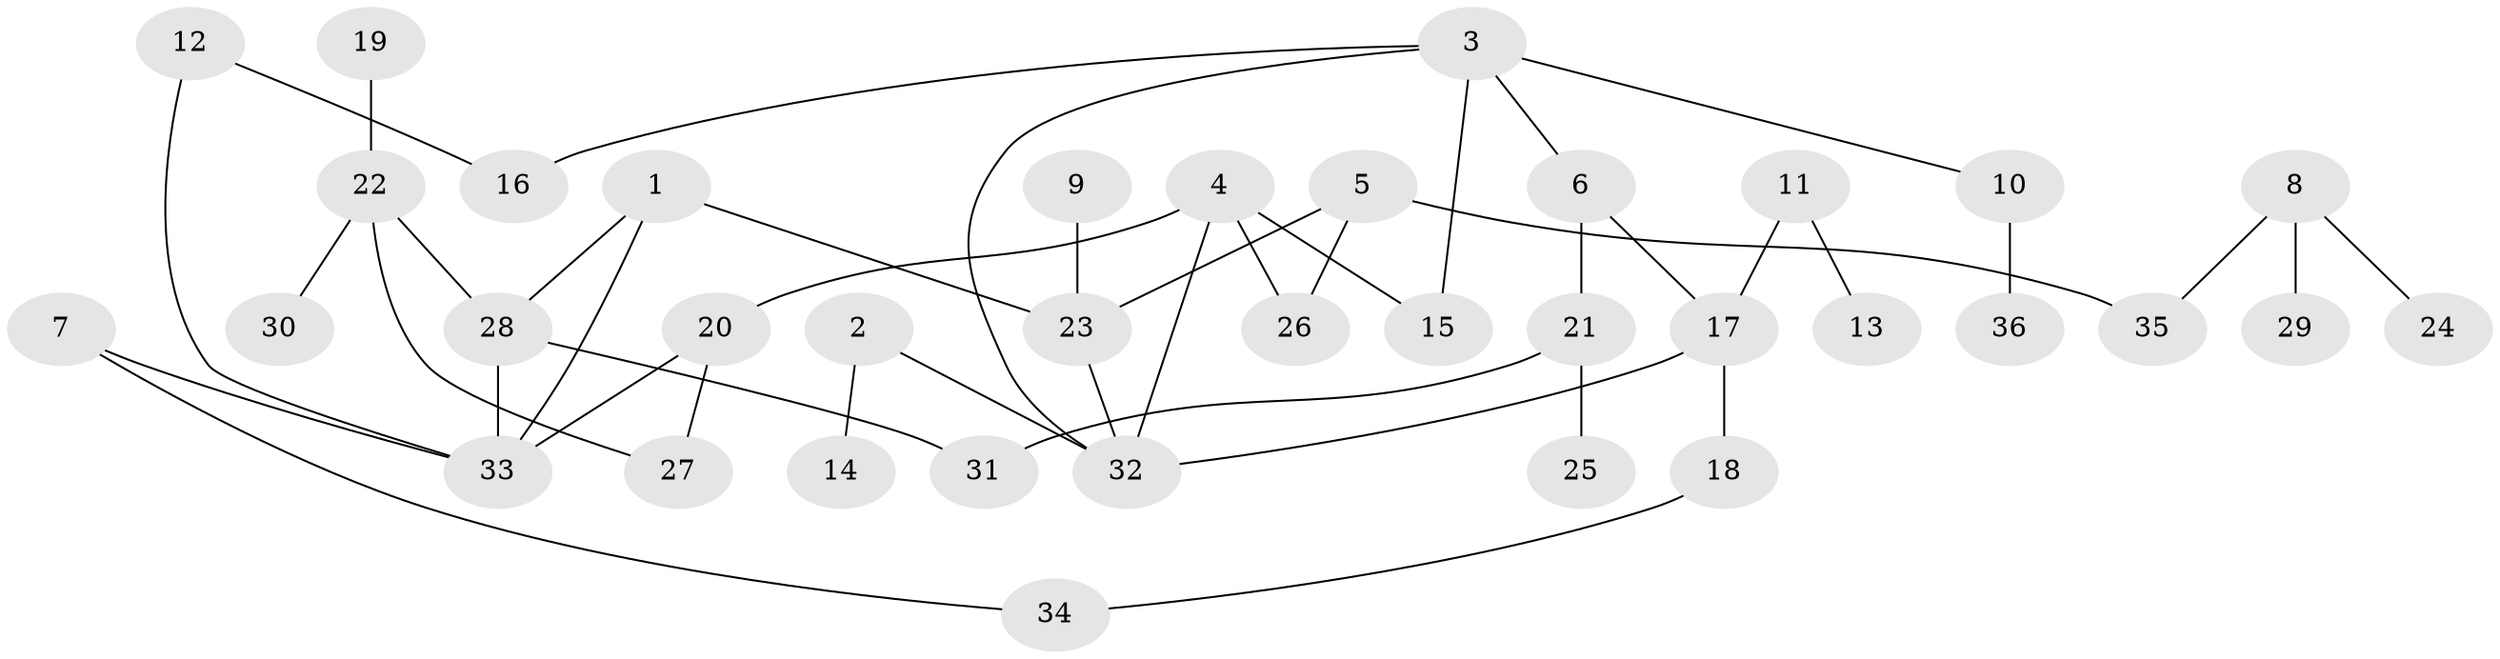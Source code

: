 // original degree distribution, {5: 0.056338028169014086, 3: 0.18309859154929578, 7: 0.014084507042253521, 2: 0.29577464788732394, 4: 0.07042253521126761, 6: 0.014084507042253521, 1: 0.36619718309859156}
// Generated by graph-tools (version 1.1) at 2025/01/03/09/25 03:01:01]
// undirected, 36 vertices, 44 edges
graph export_dot {
graph [start="1"]
  node [color=gray90,style=filled];
  1;
  2;
  3;
  4;
  5;
  6;
  7;
  8;
  9;
  10;
  11;
  12;
  13;
  14;
  15;
  16;
  17;
  18;
  19;
  20;
  21;
  22;
  23;
  24;
  25;
  26;
  27;
  28;
  29;
  30;
  31;
  32;
  33;
  34;
  35;
  36;
  1 -- 23 [weight=1.0];
  1 -- 28 [weight=1.0];
  1 -- 33 [weight=1.0];
  2 -- 14 [weight=1.0];
  2 -- 32 [weight=1.0];
  3 -- 6 [weight=1.0];
  3 -- 10 [weight=1.0];
  3 -- 15 [weight=1.0];
  3 -- 16 [weight=1.0];
  3 -- 32 [weight=1.0];
  4 -- 15 [weight=1.0];
  4 -- 20 [weight=1.0];
  4 -- 26 [weight=1.0];
  4 -- 32 [weight=1.0];
  5 -- 23 [weight=1.0];
  5 -- 26 [weight=1.0];
  5 -- 35 [weight=1.0];
  6 -- 17 [weight=1.0];
  6 -- 21 [weight=2.0];
  7 -- 33 [weight=1.0];
  7 -- 34 [weight=1.0];
  8 -- 24 [weight=1.0];
  8 -- 29 [weight=1.0];
  8 -- 35 [weight=1.0];
  9 -- 23 [weight=1.0];
  10 -- 36 [weight=1.0];
  11 -- 13 [weight=1.0];
  11 -- 17 [weight=1.0];
  12 -- 16 [weight=1.0];
  12 -- 33 [weight=1.0];
  17 -- 18 [weight=1.0];
  17 -- 32 [weight=1.0];
  18 -- 34 [weight=1.0];
  19 -- 22 [weight=1.0];
  20 -- 27 [weight=1.0];
  20 -- 33 [weight=1.0];
  21 -- 25 [weight=1.0];
  21 -- 31 [weight=1.0];
  22 -- 27 [weight=1.0];
  22 -- 28 [weight=1.0];
  22 -- 30 [weight=1.0];
  23 -- 32 [weight=1.0];
  28 -- 31 [weight=1.0];
  28 -- 33 [weight=1.0];
}
